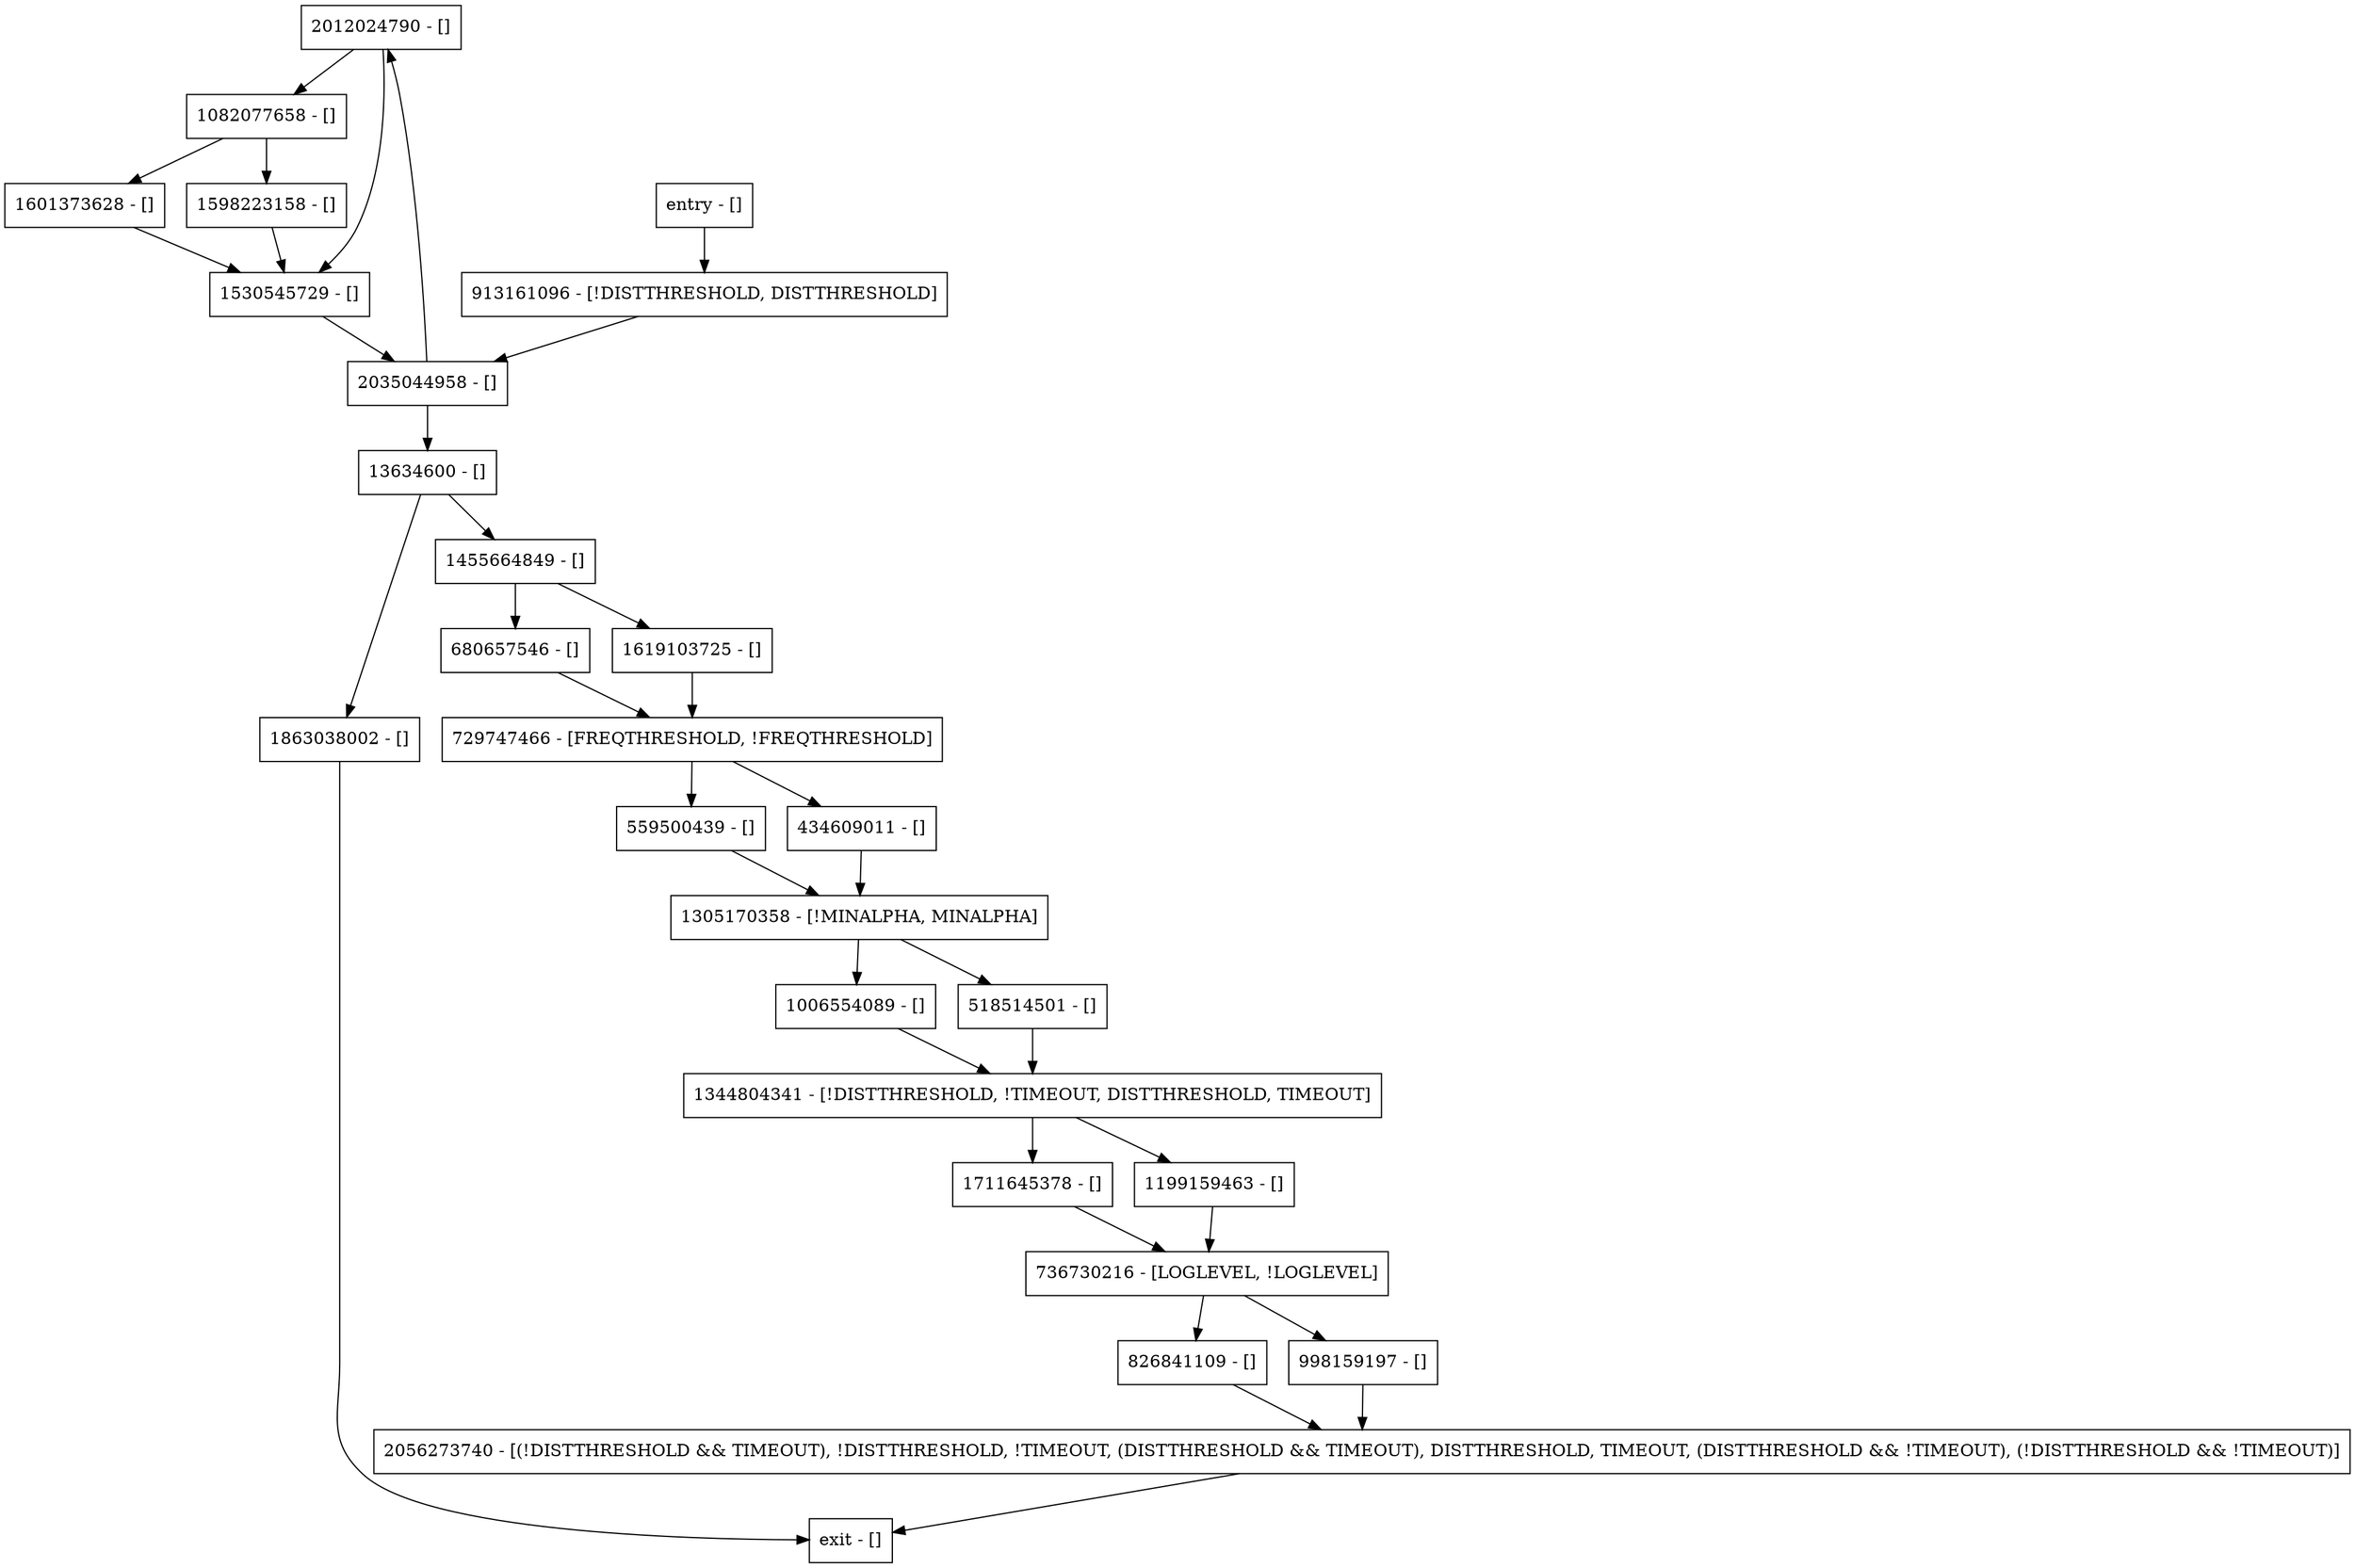 digraph main {
node [shape=record];
2012024790 [label="2012024790 - []"];
1082077658 [label="1082077658 - []"];
2056273740 [label="2056273740 - [(!DISTTHRESHOLD && TIMEOUT), !DISTTHRESHOLD, !TIMEOUT, (DISTTHRESHOLD && TIMEOUT), DISTTHRESHOLD, TIMEOUT, (DISTTHRESHOLD && !TIMEOUT), (!DISTTHRESHOLD && !TIMEOUT)]"];
680657546 [label="680657546 - []"];
1711645378 [label="1711645378 - []"];
1199159463 [label="1199159463 - []"];
1863038002 [label="1863038002 - []"];
913161096 [label="913161096 - [!DISTTHRESHOLD, DISTTHRESHOLD]"];
2035044958 [label="2035044958 - []"];
1601373628 [label="1601373628 - []"];
1598223158 [label="1598223158 - []"];
1006554089 [label="1006554089 - []"];
13634600 [label="13634600 - []"];
559500439 [label="559500439 - []"];
1619103725 [label="1619103725 - []"];
518514501 [label="518514501 - []"];
826841109 [label="826841109 - []"];
1344804341 [label="1344804341 - [!DISTTHRESHOLD, !TIMEOUT, DISTTHRESHOLD, TIMEOUT]"];
434609011 [label="434609011 - []"];
998159197 [label="998159197 - []"];
1530545729 [label="1530545729 - []"];
entry [label="entry - []"];
exit [label="exit - []"];
1455664849 [label="1455664849 - []"];
729747466 [label="729747466 - [FREQTHRESHOLD, !FREQTHRESHOLD]"];
1305170358 [label="1305170358 - [!MINALPHA, MINALPHA]"];
736730216 [label="736730216 - [LOGLEVEL, !LOGLEVEL]"];
entry;
exit;
2012024790 -> 1082077658;
2012024790 -> 1530545729;
1082077658 -> 1598223158;
1082077658 -> 1601373628;
2056273740 -> exit;
680657546 -> 729747466;
1711645378 -> 736730216;
1199159463 -> 736730216;
1863038002 -> exit;
913161096 -> 2035044958;
2035044958 -> 2012024790;
2035044958 -> 13634600;
1601373628 -> 1530545729;
1598223158 -> 1530545729;
1006554089 -> 1344804341;
13634600 -> 1863038002;
13634600 -> 1455664849;
559500439 -> 1305170358;
1619103725 -> 729747466;
518514501 -> 1344804341;
826841109 -> 2056273740;
1344804341 -> 1711645378;
1344804341 -> 1199159463;
434609011 -> 1305170358;
998159197 -> 2056273740;
1530545729 -> 2035044958;
entry -> 913161096;
1455664849 -> 1619103725;
1455664849 -> 680657546;
729747466 -> 559500439;
729747466 -> 434609011;
1305170358 -> 1006554089;
1305170358 -> 518514501;
736730216 -> 826841109;
736730216 -> 998159197;
}
